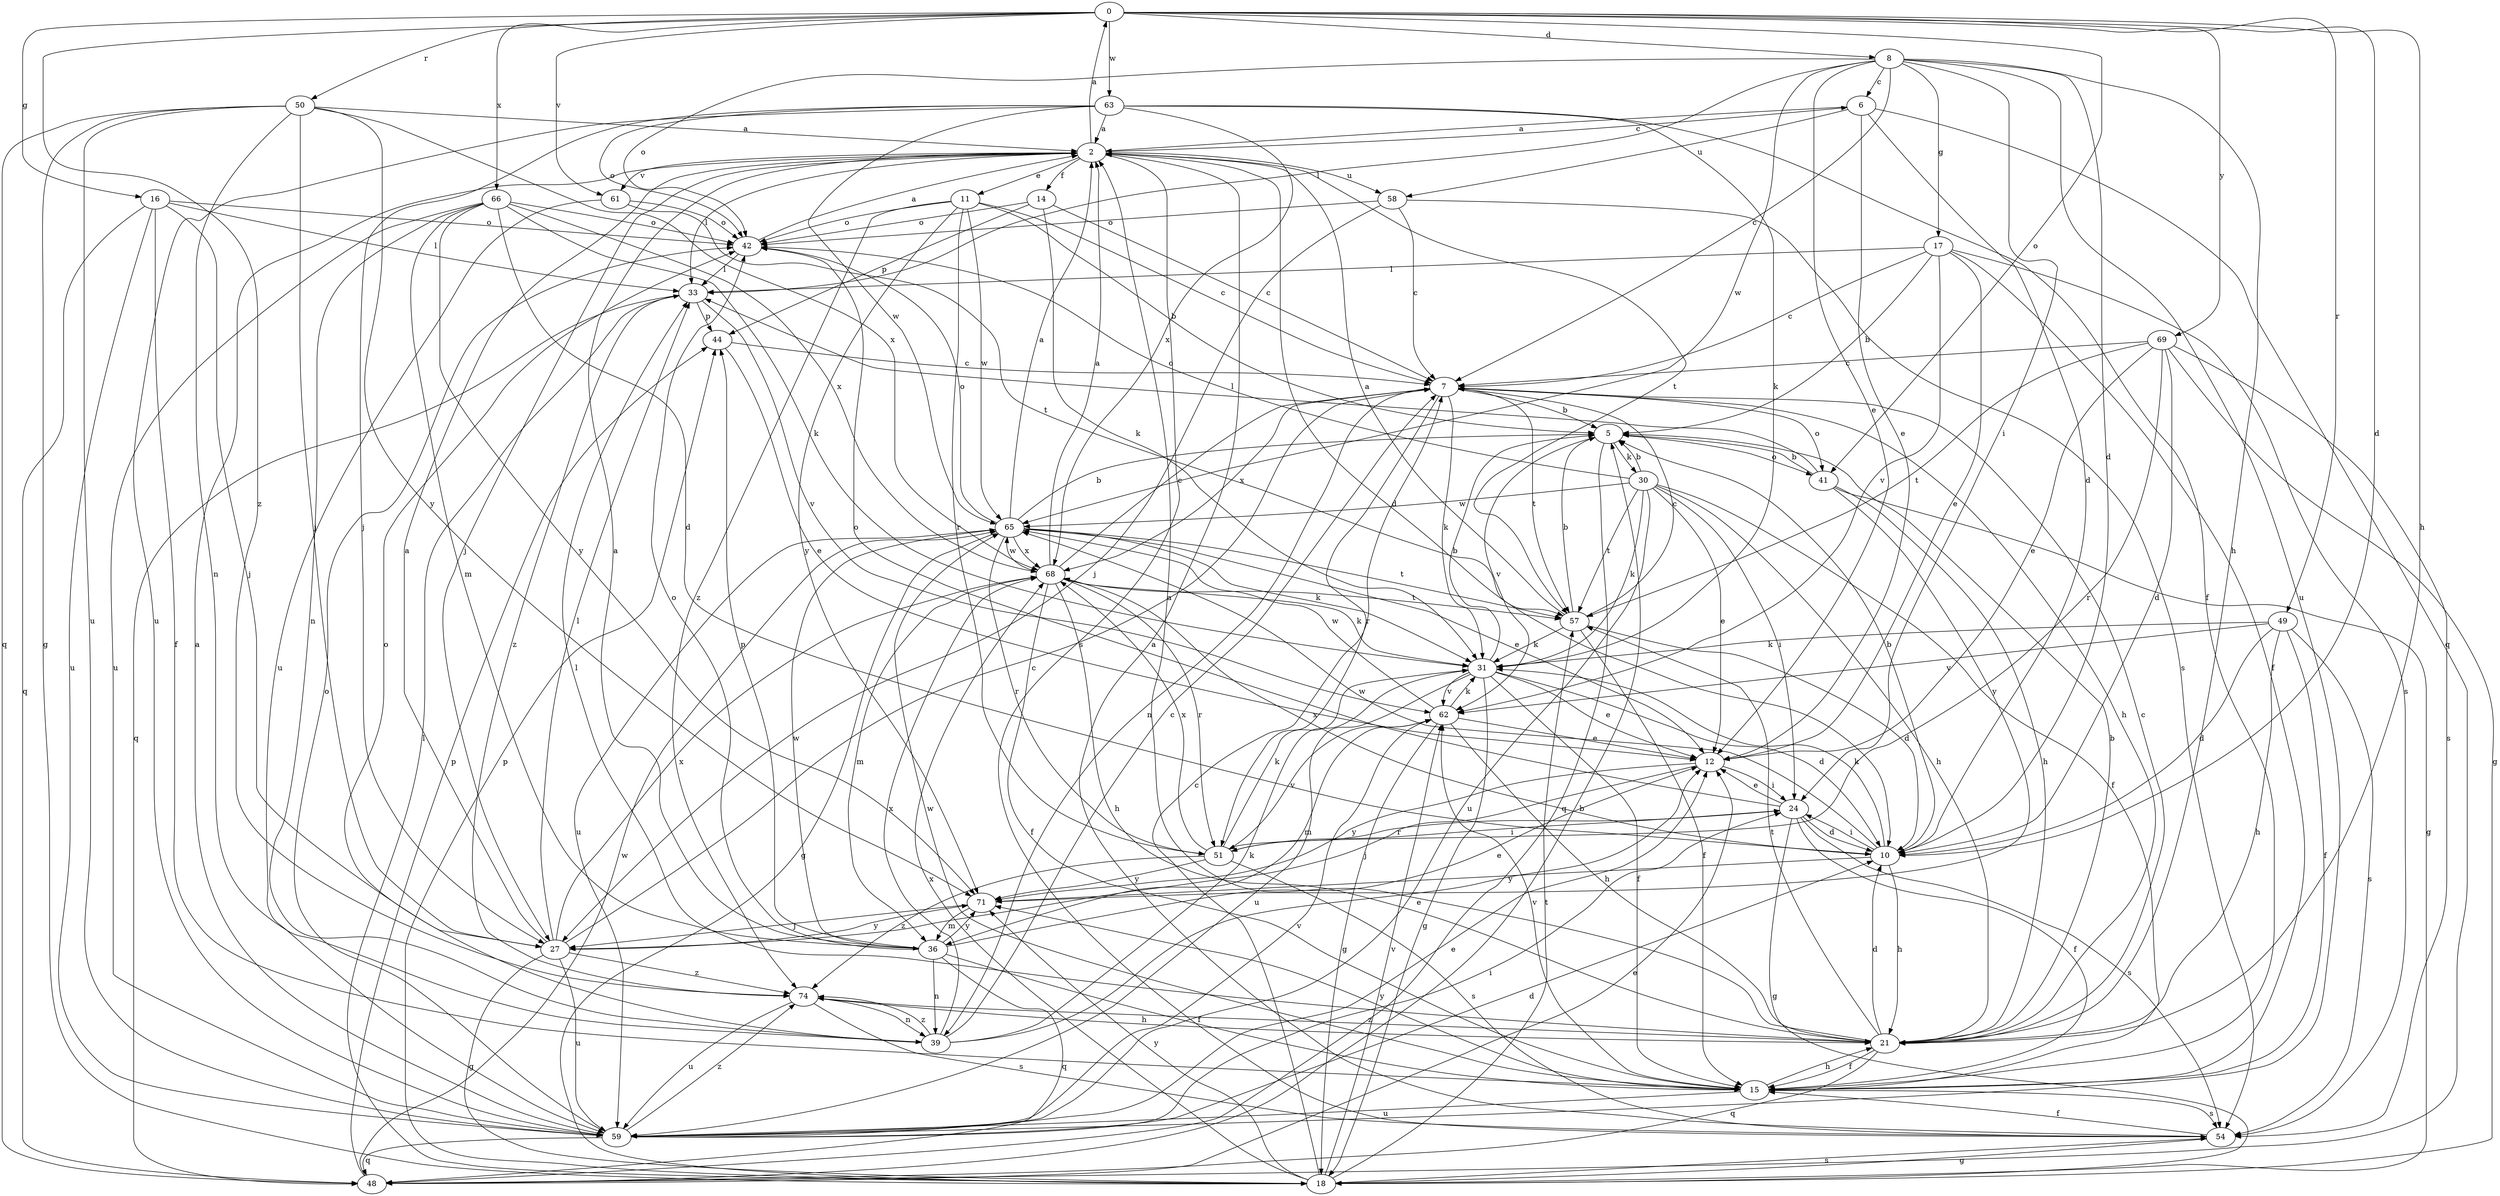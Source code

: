 strict digraph  {
0;
2;
5;
6;
7;
8;
10;
11;
12;
14;
15;
16;
17;
18;
21;
24;
27;
30;
31;
33;
36;
39;
41;
42;
44;
48;
49;
50;
51;
54;
57;
58;
59;
61;
62;
63;
65;
66;
68;
69;
71;
74;
0 -> 8  [label=d];
0 -> 10  [label=d];
0 -> 16  [label=g];
0 -> 21  [label=h];
0 -> 41  [label=o];
0 -> 49  [label=r];
0 -> 50  [label=r];
0 -> 61  [label=v];
0 -> 63  [label=w];
0 -> 66  [label=x];
0 -> 69  [label=y];
0 -> 74  [label=z];
2 -> 0  [label=a];
2 -> 6  [label=c];
2 -> 10  [label=d];
2 -> 11  [label=e];
2 -> 14  [label=f];
2 -> 27  [label=j];
2 -> 33  [label=l];
2 -> 54  [label=s];
2 -> 57  [label=t];
2 -> 58  [label=u];
2 -> 61  [label=v];
5 -> 30  [label=k];
5 -> 41  [label=o];
5 -> 48  [label=q];
5 -> 62  [label=v];
6 -> 2  [label=a];
6 -> 10  [label=d];
6 -> 12  [label=e];
6 -> 48  [label=q];
6 -> 58  [label=u];
7 -> 5  [label=b];
7 -> 21  [label=h];
7 -> 31  [label=k];
7 -> 39  [label=n];
7 -> 41  [label=o];
7 -> 51  [label=r];
7 -> 57  [label=t];
7 -> 68  [label=x];
8 -> 6  [label=c];
8 -> 7  [label=c];
8 -> 10  [label=d];
8 -> 12  [label=e];
8 -> 17  [label=g];
8 -> 21  [label=h];
8 -> 24  [label=i];
8 -> 33  [label=l];
8 -> 42  [label=o];
8 -> 59  [label=u];
8 -> 65  [label=w];
10 -> 5  [label=b];
10 -> 21  [label=h];
10 -> 24  [label=i];
10 -> 31  [label=k];
10 -> 65  [label=w];
10 -> 68  [label=x];
10 -> 71  [label=y];
11 -> 5  [label=b];
11 -> 7  [label=c];
11 -> 42  [label=o];
11 -> 51  [label=r];
11 -> 65  [label=w];
11 -> 71  [label=y];
11 -> 74  [label=z];
12 -> 24  [label=i];
12 -> 27  [label=j];
12 -> 71  [label=y];
14 -> 7  [label=c];
14 -> 31  [label=k];
14 -> 42  [label=o];
14 -> 44  [label=p];
15 -> 21  [label=h];
15 -> 54  [label=s];
15 -> 59  [label=u];
15 -> 62  [label=v];
15 -> 65  [label=w];
15 -> 71  [label=y];
16 -> 15  [label=f];
16 -> 27  [label=j];
16 -> 33  [label=l];
16 -> 42  [label=o];
16 -> 48  [label=q];
16 -> 59  [label=u];
17 -> 5  [label=b];
17 -> 7  [label=c];
17 -> 12  [label=e];
17 -> 15  [label=f];
17 -> 33  [label=l];
17 -> 54  [label=s];
17 -> 62  [label=v];
18 -> 7  [label=c];
18 -> 33  [label=l];
18 -> 44  [label=p];
18 -> 54  [label=s];
18 -> 57  [label=t];
18 -> 62  [label=v];
18 -> 68  [label=x];
18 -> 71  [label=y];
21 -> 2  [label=a];
21 -> 5  [label=b];
21 -> 7  [label=c];
21 -> 10  [label=d];
21 -> 15  [label=f];
21 -> 33  [label=l];
21 -> 48  [label=q];
21 -> 57  [label=t];
21 -> 74  [label=z];
24 -> 10  [label=d];
24 -> 12  [label=e];
24 -> 15  [label=f];
24 -> 18  [label=g];
24 -> 42  [label=o];
24 -> 51  [label=r];
24 -> 54  [label=s];
27 -> 2  [label=a];
27 -> 7  [label=c];
27 -> 18  [label=g];
27 -> 33  [label=l];
27 -> 59  [label=u];
27 -> 68  [label=x];
27 -> 71  [label=y];
27 -> 74  [label=z];
30 -> 5  [label=b];
30 -> 12  [label=e];
30 -> 15  [label=f];
30 -> 21  [label=h];
30 -> 24  [label=i];
30 -> 31  [label=k];
30 -> 42  [label=o];
30 -> 57  [label=t];
30 -> 59  [label=u];
30 -> 65  [label=w];
31 -> 5  [label=b];
31 -> 10  [label=d];
31 -> 12  [label=e];
31 -> 15  [label=f];
31 -> 18  [label=g];
31 -> 59  [label=u];
31 -> 62  [label=v];
33 -> 44  [label=p];
33 -> 48  [label=q];
33 -> 62  [label=v];
33 -> 74  [label=z];
36 -> 2  [label=a];
36 -> 12  [label=e];
36 -> 15  [label=f];
36 -> 39  [label=n];
36 -> 42  [label=o];
36 -> 44  [label=p];
36 -> 48  [label=q];
36 -> 65  [label=w];
36 -> 71  [label=y];
39 -> 7  [label=c];
39 -> 12  [label=e];
39 -> 31  [label=k];
39 -> 42  [label=o];
39 -> 68  [label=x];
39 -> 74  [label=z];
41 -> 5  [label=b];
41 -> 18  [label=g];
41 -> 21  [label=h];
41 -> 33  [label=l];
41 -> 71  [label=y];
42 -> 2  [label=a];
42 -> 33  [label=l];
44 -> 7  [label=c];
44 -> 12  [label=e];
48 -> 5  [label=b];
48 -> 12  [label=e];
48 -> 44  [label=p];
48 -> 65  [label=w];
49 -> 10  [label=d];
49 -> 15  [label=f];
49 -> 21  [label=h];
49 -> 31  [label=k];
49 -> 54  [label=s];
49 -> 62  [label=v];
50 -> 2  [label=a];
50 -> 18  [label=g];
50 -> 27  [label=j];
50 -> 39  [label=n];
50 -> 48  [label=q];
50 -> 59  [label=u];
50 -> 68  [label=x];
50 -> 71  [label=y];
51 -> 24  [label=i];
51 -> 31  [label=k];
51 -> 54  [label=s];
51 -> 62  [label=v];
51 -> 68  [label=x];
51 -> 71  [label=y];
51 -> 74  [label=z];
54 -> 2  [label=a];
54 -> 15  [label=f];
54 -> 18  [label=g];
57 -> 2  [label=a];
57 -> 5  [label=b];
57 -> 7  [label=c];
57 -> 10  [label=d];
57 -> 15  [label=f];
57 -> 31  [label=k];
58 -> 7  [label=c];
58 -> 27  [label=j];
58 -> 42  [label=o];
58 -> 54  [label=s];
59 -> 2  [label=a];
59 -> 10  [label=d];
59 -> 12  [label=e];
59 -> 24  [label=i];
59 -> 42  [label=o];
59 -> 48  [label=q];
59 -> 62  [label=v];
59 -> 74  [label=z];
61 -> 42  [label=o];
61 -> 57  [label=t];
61 -> 59  [label=u];
62 -> 12  [label=e];
62 -> 18  [label=g];
62 -> 21  [label=h];
62 -> 31  [label=k];
62 -> 36  [label=m];
62 -> 65  [label=w];
63 -> 2  [label=a];
63 -> 15  [label=f];
63 -> 27  [label=j];
63 -> 31  [label=k];
63 -> 42  [label=o];
63 -> 59  [label=u];
63 -> 65  [label=w];
63 -> 68  [label=x];
65 -> 2  [label=a];
65 -> 5  [label=b];
65 -> 12  [label=e];
65 -> 18  [label=g];
65 -> 31  [label=k];
65 -> 42  [label=o];
65 -> 51  [label=r];
65 -> 57  [label=t];
65 -> 59  [label=u];
65 -> 68  [label=x];
66 -> 10  [label=d];
66 -> 31  [label=k];
66 -> 36  [label=m];
66 -> 39  [label=n];
66 -> 42  [label=o];
66 -> 59  [label=u];
66 -> 68  [label=x];
66 -> 71  [label=y];
68 -> 2  [label=a];
68 -> 7  [label=c];
68 -> 15  [label=f];
68 -> 21  [label=h];
68 -> 31  [label=k];
68 -> 36  [label=m];
68 -> 51  [label=r];
68 -> 57  [label=t];
68 -> 65  [label=w];
69 -> 7  [label=c];
69 -> 10  [label=d];
69 -> 12  [label=e];
69 -> 18  [label=g];
69 -> 51  [label=r];
69 -> 54  [label=s];
69 -> 57  [label=t];
71 -> 27  [label=j];
71 -> 36  [label=m];
74 -> 21  [label=h];
74 -> 39  [label=n];
74 -> 54  [label=s];
74 -> 59  [label=u];
}
